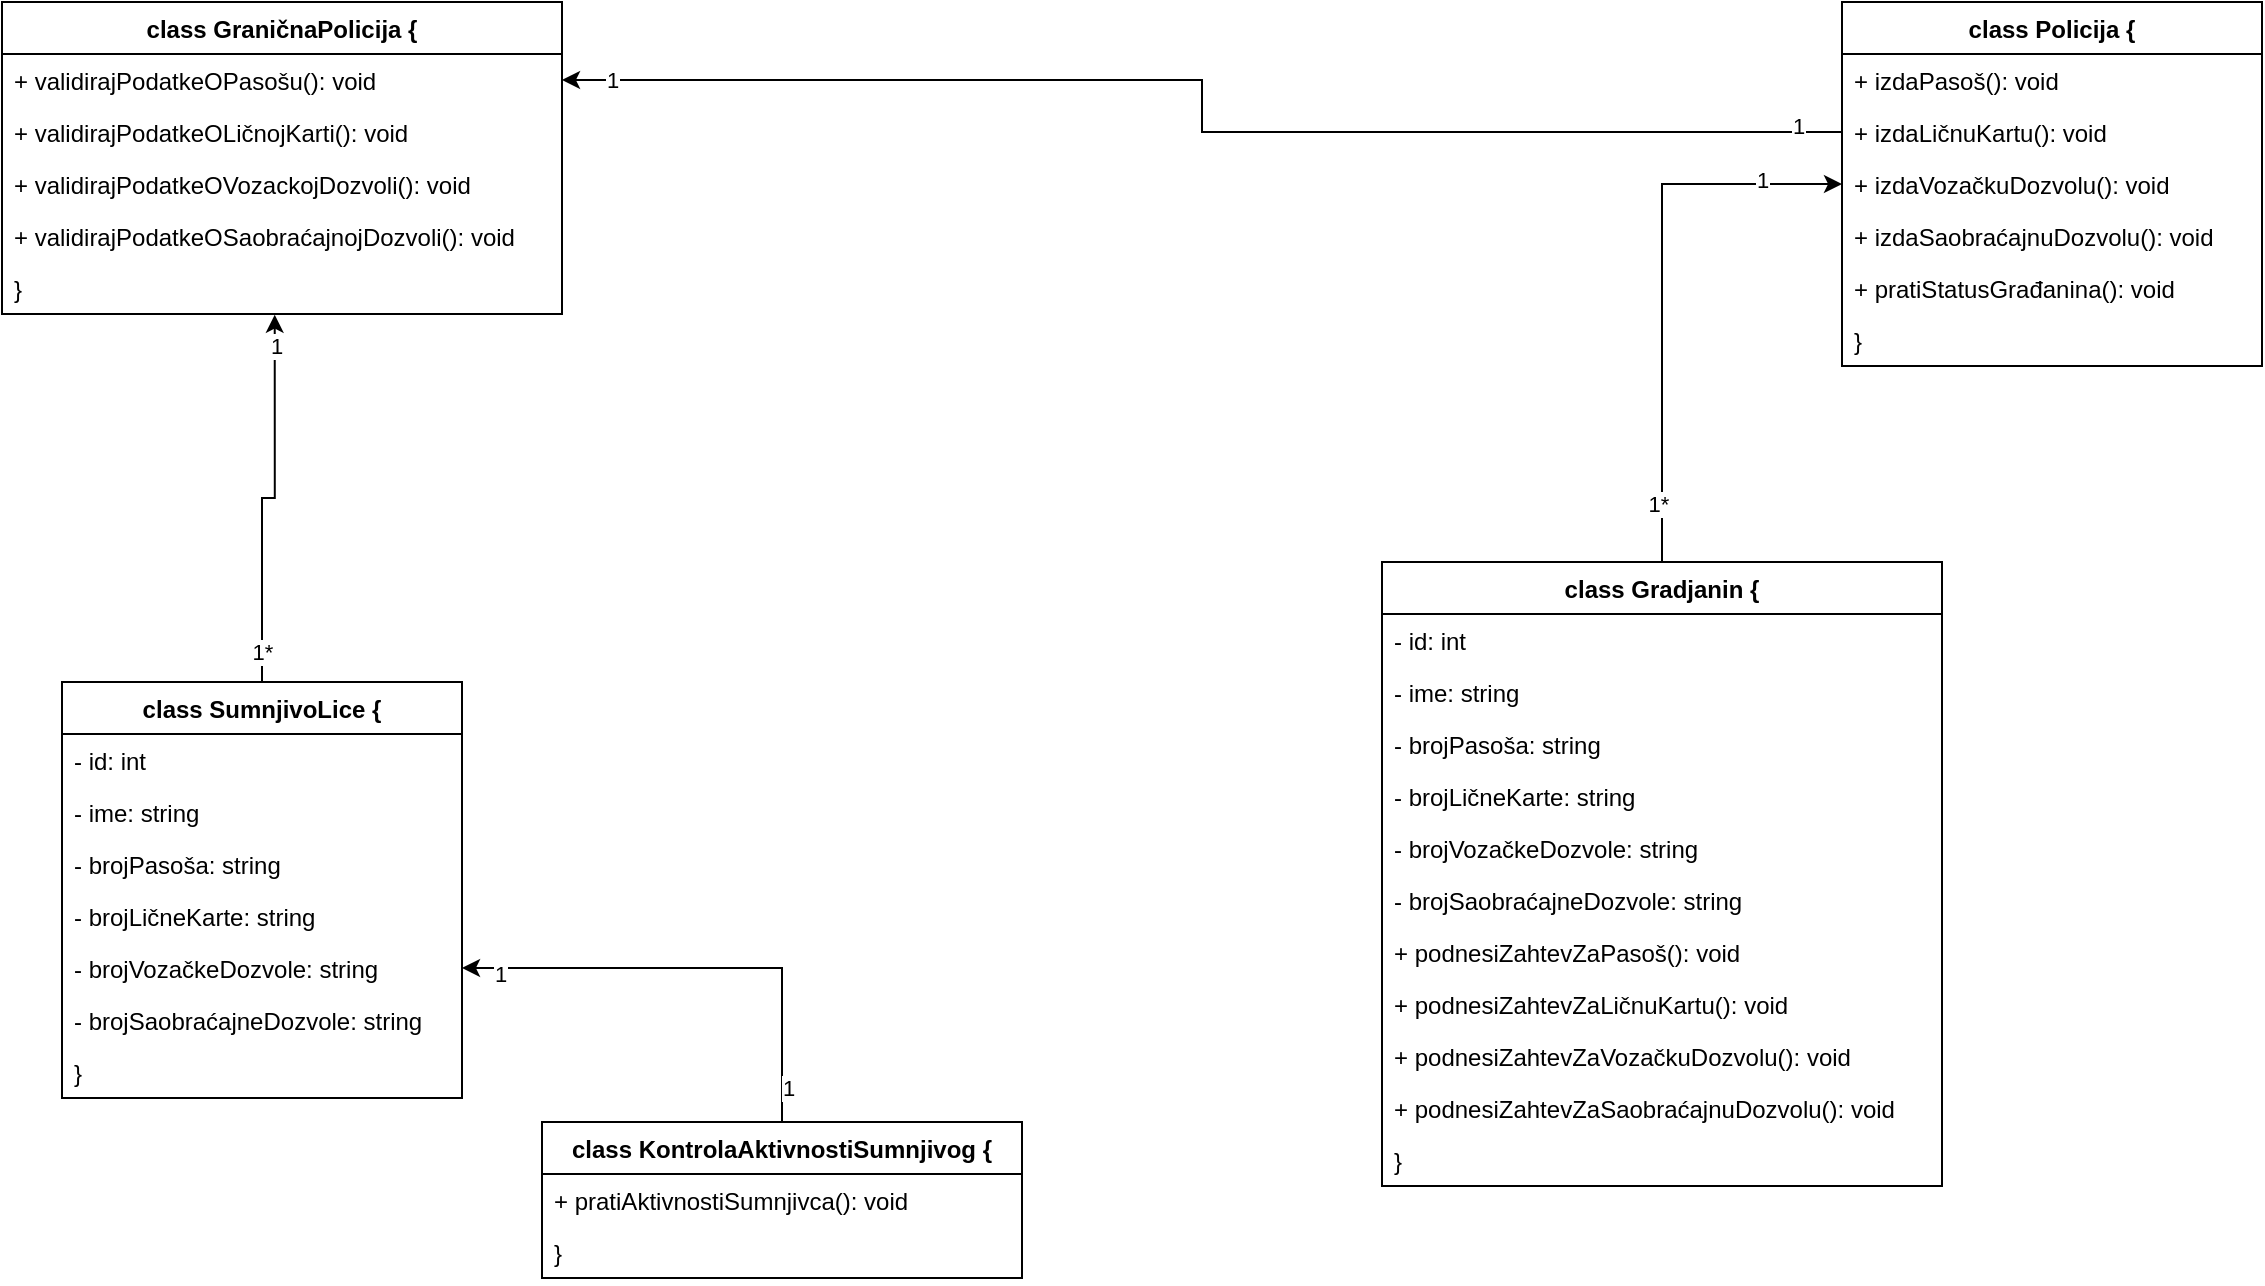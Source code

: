 <mxfile version="24.2.2" type="device">
  <diagram name="Page-1" id="NA0G25dPI3g51uv9Kyvu">
    <mxGraphModel dx="1674" dy="780" grid="1" gridSize="10" guides="1" tooltips="1" connect="1" arrows="1" fold="1" page="1" pageScale="1" pageWidth="1400" pageHeight="850" math="0" shadow="0">
      <root>
        <mxCell id="0" />
        <mxCell id="1" parent="0" />
        <mxCell id="Bg4HaFSbxAP0BAkeTTes-97" style="edgeStyle=orthogonalEdgeStyle;rounded=0;orthogonalLoop=1;jettySize=auto;html=1;entryX=0;entryY=0.5;entryDx=0;entryDy=0;" edge="1" parent="1" source="Bg4HaFSbxAP0BAkeTTes-43" target="Bg4HaFSbxAP0BAkeTTes-59">
          <mxGeometry relative="1" as="geometry" />
        </mxCell>
        <mxCell id="Bg4HaFSbxAP0BAkeTTes-98" value="1*" style="edgeLabel;html=1;align=center;verticalAlign=middle;resizable=0;points=[];" vertex="1" connectable="0" parent="Bg4HaFSbxAP0BAkeTTes-97">
          <mxGeometry x="-0.787" y="2" relative="1" as="geometry">
            <mxPoint as="offset" />
          </mxGeometry>
        </mxCell>
        <mxCell id="Bg4HaFSbxAP0BAkeTTes-99" value="1" style="edgeLabel;html=1;align=center;verticalAlign=middle;resizable=0;points=[];" vertex="1" connectable="0" parent="Bg4HaFSbxAP0BAkeTTes-97">
          <mxGeometry x="0.712" y="2" relative="1" as="geometry">
            <mxPoint as="offset" />
          </mxGeometry>
        </mxCell>
        <mxCell id="Bg4HaFSbxAP0BAkeTTes-43" value="class Gradjanin {" style="swimlane;fontStyle=1;childLayout=stackLayout;horizontal=1;startSize=26;horizontalStack=0;resizeParent=1;resizeParentMax=0;resizeLast=0;collapsible=1;marginBottom=0;" vertex="1" parent="1">
          <mxGeometry x="770" y="400" width="280" height="312" as="geometry" />
        </mxCell>
        <mxCell id="Bg4HaFSbxAP0BAkeTTes-45" value="    - id: int" style="text;strokeColor=none;fillColor=none;align=left;verticalAlign=top;spacingLeft=4;spacingRight=4;overflow=hidden;rotatable=0;points=[[0,0.5],[1,0.5]];portConstraint=eastwest;" vertex="1" parent="Bg4HaFSbxAP0BAkeTTes-43">
          <mxGeometry y="26" width="280" height="26" as="geometry" />
        </mxCell>
        <mxCell id="Bg4HaFSbxAP0BAkeTTes-46" value="    - ime: string" style="text;strokeColor=none;fillColor=none;align=left;verticalAlign=top;spacingLeft=4;spacingRight=4;overflow=hidden;rotatable=0;points=[[0,0.5],[1,0.5]];portConstraint=eastwest;" vertex="1" parent="Bg4HaFSbxAP0BAkeTTes-43">
          <mxGeometry y="52" width="280" height="26" as="geometry" />
        </mxCell>
        <mxCell id="Bg4HaFSbxAP0BAkeTTes-47" value="    - brojPasoša: string" style="text;strokeColor=none;fillColor=none;align=left;verticalAlign=top;spacingLeft=4;spacingRight=4;overflow=hidden;rotatable=0;points=[[0,0.5],[1,0.5]];portConstraint=eastwest;" vertex="1" parent="Bg4HaFSbxAP0BAkeTTes-43">
          <mxGeometry y="78" width="280" height="26" as="geometry" />
        </mxCell>
        <mxCell id="Bg4HaFSbxAP0BAkeTTes-48" value="    - brojLičneKarte: string" style="text;strokeColor=none;fillColor=none;align=left;verticalAlign=top;spacingLeft=4;spacingRight=4;overflow=hidden;rotatable=0;points=[[0,0.5],[1,0.5]];portConstraint=eastwest;" vertex="1" parent="Bg4HaFSbxAP0BAkeTTes-43">
          <mxGeometry y="104" width="280" height="26" as="geometry" />
        </mxCell>
        <mxCell id="Bg4HaFSbxAP0BAkeTTes-49" value="    - brojVozačkeDozvole: string" style="text;strokeColor=none;fillColor=none;align=left;verticalAlign=top;spacingLeft=4;spacingRight=4;overflow=hidden;rotatable=0;points=[[0,0.5],[1,0.5]];portConstraint=eastwest;" vertex="1" parent="Bg4HaFSbxAP0BAkeTTes-43">
          <mxGeometry y="130" width="280" height="26" as="geometry" />
        </mxCell>
        <mxCell id="Bg4HaFSbxAP0BAkeTTes-50" value="    - brojSaobraćajneDozvole: string" style="text;strokeColor=none;fillColor=none;align=left;verticalAlign=top;spacingLeft=4;spacingRight=4;overflow=hidden;rotatable=0;points=[[0,0.5],[1,0.5]];portConstraint=eastwest;" vertex="1" parent="Bg4HaFSbxAP0BAkeTTes-43">
          <mxGeometry y="156" width="280" height="26" as="geometry" />
        </mxCell>
        <mxCell id="Bg4HaFSbxAP0BAkeTTes-51" value="    + podnesiZahtevZaPasoš(): void" style="text;strokeColor=none;fillColor=none;align=left;verticalAlign=top;spacingLeft=4;spacingRight=4;overflow=hidden;rotatable=0;points=[[0,0.5],[1,0.5]];portConstraint=eastwest;" vertex="1" parent="Bg4HaFSbxAP0BAkeTTes-43">
          <mxGeometry y="182" width="280" height="26" as="geometry" />
        </mxCell>
        <mxCell id="Bg4HaFSbxAP0BAkeTTes-52" value="    + podnesiZahtevZaLičnuKartu(): void" style="text;strokeColor=none;fillColor=none;align=left;verticalAlign=top;spacingLeft=4;spacingRight=4;overflow=hidden;rotatable=0;points=[[0,0.5],[1,0.5]];portConstraint=eastwest;" vertex="1" parent="Bg4HaFSbxAP0BAkeTTes-43">
          <mxGeometry y="208" width="280" height="26" as="geometry" />
        </mxCell>
        <mxCell id="Bg4HaFSbxAP0BAkeTTes-53" value="    + podnesiZahtevZaVozačkuDozvolu(): void" style="text;strokeColor=none;fillColor=none;align=left;verticalAlign=top;spacingLeft=4;spacingRight=4;overflow=hidden;rotatable=0;points=[[0,0.5],[1,0.5]];portConstraint=eastwest;" vertex="1" parent="Bg4HaFSbxAP0BAkeTTes-43">
          <mxGeometry y="234" width="280" height="26" as="geometry" />
        </mxCell>
        <mxCell id="Bg4HaFSbxAP0BAkeTTes-54" value="    + podnesiZahtevZaSaobraćajnuDozvolu(): void" style="text;strokeColor=none;fillColor=none;align=left;verticalAlign=top;spacingLeft=4;spacingRight=4;overflow=hidden;rotatable=0;points=[[0,0.5],[1,0.5]];portConstraint=eastwest;" vertex="1" parent="Bg4HaFSbxAP0BAkeTTes-43">
          <mxGeometry y="260" width="280" height="26" as="geometry" />
        </mxCell>
        <mxCell id="Bg4HaFSbxAP0BAkeTTes-55" value="}" style="text;strokeColor=none;fillColor=none;align=left;verticalAlign=top;spacingLeft=4;spacingRight=4;overflow=hidden;rotatable=0;points=[[0,0.5],[1,0.5]];portConstraint=eastwest;" vertex="1" parent="Bg4HaFSbxAP0BAkeTTes-43">
          <mxGeometry y="286" width="280" height="26" as="geometry" />
        </mxCell>
        <mxCell id="Bg4HaFSbxAP0BAkeTTes-56" value="class Policija {" style="swimlane;fontStyle=1;childLayout=stackLayout;horizontal=1;startSize=26;horizontalStack=0;resizeParent=1;resizeParentMax=0;resizeLast=0;collapsible=1;marginBottom=0;" vertex="1" parent="1">
          <mxGeometry x="1000" y="120" width="210" height="182" as="geometry" />
        </mxCell>
        <mxCell id="Bg4HaFSbxAP0BAkeTTes-57" value="    + izdaPasoš(): void" style="text;strokeColor=none;fillColor=none;align=left;verticalAlign=top;spacingLeft=4;spacingRight=4;overflow=hidden;rotatable=0;points=[[0,0.5],[1,0.5]];portConstraint=eastwest;" vertex="1" parent="Bg4HaFSbxAP0BAkeTTes-56">
          <mxGeometry y="26" width="210" height="26" as="geometry" />
        </mxCell>
        <mxCell id="Bg4HaFSbxAP0BAkeTTes-58" value="    + izdaLičnuKartu(): void" style="text;strokeColor=none;fillColor=none;align=left;verticalAlign=top;spacingLeft=4;spacingRight=4;overflow=hidden;rotatable=0;points=[[0,0.5],[1,0.5]];portConstraint=eastwest;" vertex="1" parent="Bg4HaFSbxAP0BAkeTTes-56">
          <mxGeometry y="52" width="210" height="26" as="geometry" />
        </mxCell>
        <mxCell id="Bg4HaFSbxAP0BAkeTTes-59" value="    + izdaVozačkuDozvolu(): void" style="text;strokeColor=none;fillColor=none;align=left;verticalAlign=top;spacingLeft=4;spacingRight=4;overflow=hidden;rotatable=0;points=[[0,0.5],[1,0.5]];portConstraint=eastwest;" vertex="1" parent="Bg4HaFSbxAP0BAkeTTes-56">
          <mxGeometry y="78" width="210" height="26" as="geometry" />
        </mxCell>
        <mxCell id="Bg4HaFSbxAP0BAkeTTes-60" value="    + izdaSaobraćajnuDozvolu(): void" style="text;strokeColor=none;fillColor=none;align=left;verticalAlign=top;spacingLeft=4;spacingRight=4;overflow=hidden;rotatable=0;points=[[0,0.5],[1,0.5]];portConstraint=eastwest;" vertex="1" parent="Bg4HaFSbxAP0BAkeTTes-56">
          <mxGeometry y="104" width="210" height="26" as="geometry" />
        </mxCell>
        <mxCell id="Bg4HaFSbxAP0BAkeTTes-61" value="    + pratiStatusGrađanina(): void" style="text;strokeColor=none;fillColor=none;align=left;verticalAlign=top;spacingLeft=4;spacingRight=4;overflow=hidden;rotatable=0;points=[[0,0.5],[1,0.5]];portConstraint=eastwest;" vertex="1" parent="Bg4HaFSbxAP0BAkeTTes-56">
          <mxGeometry y="130" width="210" height="26" as="geometry" />
        </mxCell>
        <mxCell id="Bg4HaFSbxAP0BAkeTTes-62" value="}" style="text;strokeColor=none;fillColor=none;align=left;verticalAlign=top;spacingLeft=4;spacingRight=4;overflow=hidden;rotatable=0;points=[[0,0.5],[1,0.5]];portConstraint=eastwest;" vertex="1" parent="Bg4HaFSbxAP0BAkeTTes-56">
          <mxGeometry y="156" width="210" height="26" as="geometry" />
        </mxCell>
        <mxCell id="Bg4HaFSbxAP0BAkeTTes-63" value="class GraničnaPolicija {" style="swimlane;fontStyle=1;childLayout=stackLayout;horizontal=1;startSize=26;horizontalStack=0;resizeParent=1;resizeParentMax=0;resizeLast=0;collapsible=1;marginBottom=0;" vertex="1" parent="1">
          <mxGeometry x="80" y="120" width="280" height="156" as="geometry" />
        </mxCell>
        <mxCell id="Bg4HaFSbxAP0BAkeTTes-64" value="    + validirajPodatkeOPasošu(): void" style="text;strokeColor=none;fillColor=none;align=left;verticalAlign=top;spacingLeft=4;spacingRight=4;overflow=hidden;rotatable=0;points=[[0,0.5],[1,0.5]];portConstraint=eastwest;" vertex="1" parent="Bg4HaFSbxAP0BAkeTTes-63">
          <mxGeometry y="26" width="280" height="26" as="geometry" />
        </mxCell>
        <mxCell id="Bg4HaFSbxAP0BAkeTTes-65" value="    + validirajPodatkeOLičnojKarti(): void" style="text;strokeColor=none;fillColor=none;align=left;verticalAlign=top;spacingLeft=4;spacingRight=4;overflow=hidden;rotatable=0;points=[[0,0.5],[1,0.5]];portConstraint=eastwest;" vertex="1" parent="Bg4HaFSbxAP0BAkeTTes-63">
          <mxGeometry y="52" width="280" height="26" as="geometry" />
        </mxCell>
        <mxCell id="Bg4HaFSbxAP0BAkeTTes-66" value="    + validirajPodatkeOVozackojDozvoli(): void" style="text;strokeColor=none;fillColor=none;align=left;verticalAlign=top;spacingLeft=4;spacingRight=4;overflow=hidden;rotatable=0;points=[[0,0.5],[1,0.5]];portConstraint=eastwest;" vertex="1" parent="Bg4HaFSbxAP0BAkeTTes-63">
          <mxGeometry y="78" width="280" height="26" as="geometry" />
        </mxCell>
        <mxCell id="Bg4HaFSbxAP0BAkeTTes-67" value="    + validirajPodatkeOSaobraćajnojDozvoli(): void" style="text;strokeColor=none;fillColor=none;align=left;verticalAlign=top;spacingLeft=4;spacingRight=4;overflow=hidden;rotatable=0;points=[[0,0.5],[1,0.5]];portConstraint=eastwest;" vertex="1" parent="Bg4HaFSbxAP0BAkeTTes-63">
          <mxGeometry y="104" width="280" height="26" as="geometry" />
        </mxCell>
        <mxCell id="Bg4HaFSbxAP0BAkeTTes-68" value="}" style="text;strokeColor=none;fillColor=none;align=left;verticalAlign=top;spacingLeft=4;spacingRight=4;overflow=hidden;rotatable=0;points=[[0,0.5],[1,0.5]];portConstraint=eastwest;" vertex="1" parent="Bg4HaFSbxAP0BAkeTTes-63">
          <mxGeometry y="130" width="280" height="26" as="geometry" />
        </mxCell>
        <mxCell id="Bg4HaFSbxAP0BAkeTTes-69" value="class SumnjivoLice {" style="swimlane;fontStyle=1;childLayout=stackLayout;horizontal=1;startSize=26;horizontalStack=0;resizeParent=1;resizeParentMax=0;resizeLast=0;collapsible=1;marginBottom=0;" vertex="1" parent="1">
          <mxGeometry x="110" y="460" width="200" height="208" as="geometry" />
        </mxCell>
        <mxCell id="Bg4HaFSbxAP0BAkeTTes-70" value="    - id: int" style="text;strokeColor=none;fillColor=none;align=left;verticalAlign=top;spacingLeft=4;spacingRight=4;overflow=hidden;rotatable=0;points=[[0,0.5],[1,0.5]];portConstraint=eastwest;" vertex="1" parent="Bg4HaFSbxAP0BAkeTTes-69">
          <mxGeometry y="26" width="200" height="26" as="geometry" />
        </mxCell>
        <mxCell id="Bg4HaFSbxAP0BAkeTTes-71" value="    - ime: string" style="text;strokeColor=none;fillColor=none;align=left;verticalAlign=top;spacingLeft=4;spacingRight=4;overflow=hidden;rotatable=0;points=[[0,0.5],[1,0.5]];portConstraint=eastwest;" vertex="1" parent="Bg4HaFSbxAP0BAkeTTes-69">
          <mxGeometry y="52" width="200" height="26" as="geometry" />
        </mxCell>
        <mxCell id="Bg4HaFSbxAP0BAkeTTes-72" value="    - brojPasoša: string" style="text;strokeColor=none;fillColor=none;align=left;verticalAlign=top;spacingLeft=4;spacingRight=4;overflow=hidden;rotatable=0;points=[[0,0.5],[1,0.5]];portConstraint=eastwest;" vertex="1" parent="Bg4HaFSbxAP0BAkeTTes-69">
          <mxGeometry y="78" width="200" height="26" as="geometry" />
        </mxCell>
        <mxCell id="Bg4HaFSbxAP0BAkeTTes-73" value="    - brojLičneKarte: string" style="text;strokeColor=none;fillColor=none;align=left;verticalAlign=top;spacingLeft=4;spacingRight=4;overflow=hidden;rotatable=0;points=[[0,0.5],[1,0.5]];portConstraint=eastwest;" vertex="1" parent="Bg4HaFSbxAP0BAkeTTes-69">
          <mxGeometry y="104" width="200" height="26" as="geometry" />
        </mxCell>
        <mxCell id="Bg4HaFSbxAP0BAkeTTes-74" value="    - brojVozačkeDozvole: string" style="text;strokeColor=none;fillColor=none;align=left;verticalAlign=top;spacingLeft=4;spacingRight=4;overflow=hidden;rotatable=0;points=[[0,0.5],[1,0.5]];portConstraint=eastwest;" vertex="1" parent="Bg4HaFSbxAP0BAkeTTes-69">
          <mxGeometry y="130" width="200" height="26" as="geometry" />
        </mxCell>
        <mxCell id="Bg4HaFSbxAP0BAkeTTes-75" value="    - brojSaobraćajneDozvole: string" style="text;strokeColor=none;fillColor=none;align=left;verticalAlign=top;spacingLeft=4;spacingRight=4;overflow=hidden;rotatable=0;points=[[0,0.5],[1,0.5]];portConstraint=eastwest;" vertex="1" parent="Bg4HaFSbxAP0BAkeTTes-69">
          <mxGeometry y="156" width="200" height="26" as="geometry" />
        </mxCell>
        <mxCell id="Bg4HaFSbxAP0BAkeTTes-76" value="}" style="text;strokeColor=none;fillColor=none;align=left;verticalAlign=top;spacingLeft=4;spacingRight=4;overflow=hidden;rotatable=0;points=[[0,0.5],[1,0.5]];portConstraint=eastwest;" vertex="1" parent="Bg4HaFSbxAP0BAkeTTes-69">
          <mxGeometry y="182" width="200" height="26" as="geometry" />
        </mxCell>
        <mxCell id="Bg4HaFSbxAP0BAkeTTes-104" style="edgeStyle=orthogonalEdgeStyle;rounded=0;orthogonalLoop=1;jettySize=auto;html=1;entryX=1;entryY=0.5;entryDx=0;entryDy=0;" edge="1" parent="1" source="Bg4HaFSbxAP0BAkeTTes-77" target="Bg4HaFSbxAP0BAkeTTes-74">
          <mxGeometry relative="1" as="geometry" />
        </mxCell>
        <mxCell id="Bg4HaFSbxAP0BAkeTTes-105" value="1" style="edgeLabel;html=1;align=center;verticalAlign=middle;resizable=0;points=[];" vertex="1" connectable="0" parent="Bg4HaFSbxAP0BAkeTTes-104">
          <mxGeometry x="0.842" y="3" relative="1" as="geometry">
            <mxPoint as="offset" />
          </mxGeometry>
        </mxCell>
        <mxCell id="Bg4HaFSbxAP0BAkeTTes-106" value="1" style="edgeLabel;html=1;align=center;verticalAlign=middle;resizable=0;points=[];" vertex="1" connectable="0" parent="Bg4HaFSbxAP0BAkeTTes-104">
          <mxGeometry x="-0.851" y="-3" relative="1" as="geometry">
            <mxPoint as="offset" />
          </mxGeometry>
        </mxCell>
        <mxCell id="Bg4HaFSbxAP0BAkeTTes-77" value="class KontrolaAktivnostiSumnjivog {" style="swimlane;fontStyle=1;childLayout=stackLayout;horizontal=1;startSize=26;horizontalStack=0;resizeParent=1;resizeParentMax=0;resizeLast=0;collapsible=1;marginBottom=0;" vertex="1" parent="1">
          <mxGeometry x="350" y="680" width="240" height="78" as="geometry" />
        </mxCell>
        <mxCell id="Bg4HaFSbxAP0BAkeTTes-78" value="    + pratiAktivnostiSumnjivca(): void" style="text;strokeColor=none;fillColor=none;align=left;verticalAlign=top;spacingLeft=4;spacingRight=4;overflow=hidden;rotatable=0;points=[[0,0.5],[1,0.5]];portConstraint=eastwest;" vertex="1" parent="Bg4HaFSbxAP0BAkeTTes-77">
          <mxGeometry y="26" width="240" height="26" as="geometry" />
        </mxCell>
        <mxCell id="Bg4HaFSbxAP0BAkeTTes-79" value="}" style="text;strokeColor=none;fillColor=none;align=left;verticalAlign=top;spacingLeft=4;spacingRight=4;overflow=hidden;rotatable=0;points=[[0,0.5],[1,0.5]];portConstraint=eastwest;" vertex="1" parent="Bg4HaFSbxAP0BAkeTTes-77">
          <mxGeometry y="52" width="240" height="26" as="geometry" />
        </mxCell>
        <mxCell id="Bg4HaFSbxAP0BAkeTTes-101" style="edgeStyle=orthogonalEdgeStyle;rounded=0;orthogonalLoop=1;jettySize=auto;html=1;entryX=1;entryY=0.5;entryDx=0;entryDy=0;" edge="1" parent="1" source="Bg4HaFSbxAP0BAkeTTes-58" target="Bg4HaFSbxAP0BAkeTTes-64">
          <mxGeometry relative="1" as="geometry" />
        </mxCell>
        <mxCell id="Bg4HaFSbxAP0BAkeTTes-102" value="1" style="edgeLabel;html=1;align=center;verticalAlign=middle;resizable=0;points=[];" vertex="1" connectable="0" parent="Bg4HaFSbxAP0BAkeTTes-101">
          <mxGeometry x="0.926" relative="1" as="geometry">
            <mxPoint as="offset" />
          </mxGeometry>
        </mxCell>
        <mxCell id="Bg4HaFSbxAP0BAkeTTes-103" value="1" style="edgeLabel;html=1;align=center;verticalAlign=middle;resizable=0;points=[];" vertex="1" connectable="0" parent="Bg4HaFSbxAP0BAkeTTes-101">
          <mxGeometry x="-0.932" y="-3" relative="1" as="geometry">
            <mxPoint as="offset" />
          </mxGeometry>
        </mxCell>
        <mxCell id="Bg4HaFSbxAP0BAkeTTes-107" style="edgeStyle=orthogonalEdgeStyle;rounded=0;orthogonalLoop=1;jettySize=auto;html=1;entryX=0.487;entryY=1.014;entryDx=0;entryDy=0;entryPerimeter=0;" edge="1" parent="1" source="Bg4HaFSbxAP0BAkeTTes-69" target="Bg4HaFSbxAP0BAkeTTes-68">
          <mxGeometry relative="1" as="geometry" />
        </mxCell>
        <mxCell id="Bg4HaFSbxAP0BAkeTTes-108" value="1*" style="edgeLabel;html=1;align=center;verticalAlign=middle;resizable=0;points=[];" vertex="1" connectable="0" parent="Bg4HaFSbxAP0BAkeTTes-107">
          <mxGeometry x="-0.842" relative="1" as="geometry">
            <mxPoint as="offset" />
          </mxGeometry>
        </mxCell>
        <mxCell id="Bg4HaFSbxAP0BAkeTTes-109" value="1" style="edgeLabel;html=1;align=center;verticalAlign=middle;resizable=0;points=[];" vertex="1" connectable="0" parent="Bg4HaFSbxAP0BAkeTTes-107">
          <mxGeometry x="0.835" relative="1" as="geometry">
            <mxPoint as="offset" />
          </mxGeometry>
        </mxCell>
      </root>
    </mxGraphModel>
  </diagram>
</mxfile>
